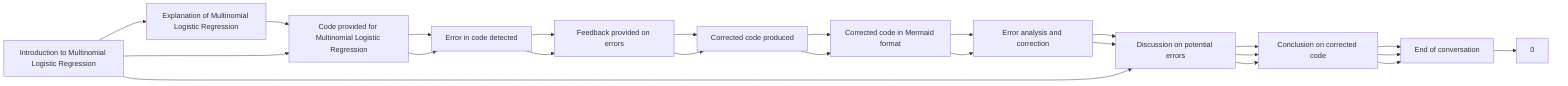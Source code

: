 graph LR
    A[Introduction to Multinomial Logistic Regression]  --> B[Explanation of Multinomial Logistic Regression]
    B  --> C[Code provided for Multinomial Logistic Regression]
    C  --> D[Error in code detected]
    D  --> E[Feedback provided on errors]
    E  --> F[Corrected code produced]
    F  --> G[Corrected code in Mermaid format]
    G  --> H[Error analysis and correction]
    H  --> I[Discussion on potential errors]
    I  --> J[Conclusion on corrected code]
    J  --> K[End of conversation]

    A[Code provided for Multinomial Logistic Regression]  --> C[Code provided for Multinomial Logistic Regression]
    C  --> D[Error in code detected]
    D  --> E[Feedback provided on errors]
    E  --> F[Corrected code produced]
    F  --> G[Corrected code in Mermaid format]
    G  --> H[Error analysis and correction]
    H  --> I[Discussion on potential errors]
    I  --> J[Conclusion on corrected code]
    J  --> K[End of conversation]

    A[Introduction to Multinomial Logistic Regression]  --> I[Discussion on potential errors]
    I  --> J[Conclusion on corrected code]
    J  --> K[End of conversation]

    K[End of conversation]  --> 0